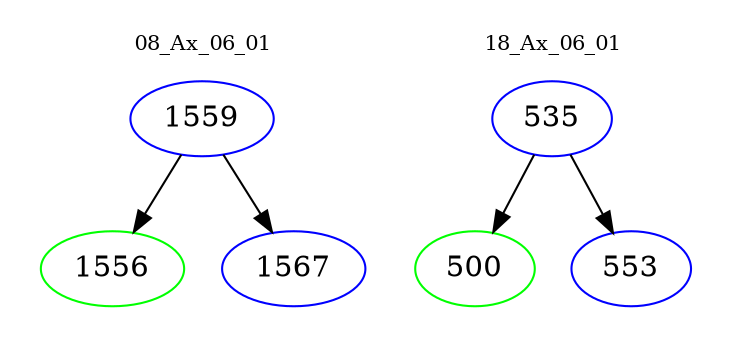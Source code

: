 digraph{
subgraph cluster_0 {
color = white
label = "08_Ax_06_01";
fontsize=10;
T0_1559 [label="1559", color="blue"]
T0_1559 -> T0_1556 [color="black"]
T0_1556 [label="1556", color="green"]
T0_1559 -> T0_1567 [color="black"]
T0_1567 [label="1567", color="blue"]
}
subgraph cluster_1 {
color = white
label = "18_Ax_06_01";
fontsize=10;
T1_535 [label="535", color="blue"]
T1_535 -> T1_500 [color="black"]
T1_500 [label="500", color="green"]
T1_535 -> T1_553 [color="black"]
T1_553 [label="553", color="blue"]
}
}
